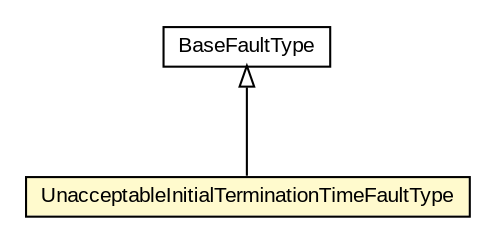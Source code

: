 #!/usr/local/bin/dot
#
# Class diagram 
# Generated by UMLGraph version R5_6-24-gf6e263 (http://www.umlgraph.org/)
#

digraph G {
	edge [fontname="arial",fontsize=10,labelfontname="arial",labelfontsize=10];
	node [fontname="arial",fontsize=10,shape=plaintext];
	nodesep=0.25;
	ranksep=0.5;
	// org.oasis_open.docs.wsn.b_2.UnacceptableInitialTerminationTimeFaultType
	c1253722 [label=<<table title="org.oasis_open.docs.wsn.b_2.UnacceptableInitialTerminationTimeFaultType" border="0" cellborder="1" cellspacing="0" cellpadding="2" port="p" bgcolor="lemonChiffon" href="./UnacceptableInitialTerminationTimeFaultType.html">
		<tr><td><table border="0" cellspacing="0" cellpadding="1">
<tr><td align="center" balign="center"> UnacceptableInitialTerminationTimeFaultType </td></tr>
		</table></td></tr>
		</table>>, URL="./UnacceptableInitialTerminationTimeFaultType.html", fontname="arial", fontcolor="black", fontsize=10.0];
	// org.oasis_open.docs.wsrf.bf_2.BaseFaultType
	c1253780 [label=<<table title="org.oasis_open.docs.wsrf.bf_2.BaseFaultType" border="0" cellborder="1" cellspacing="0" cellpadding="2" port="p" href="../../wsrf/bf_2/BaseFaultType.html">
		<tr><td><table border="0" cellspacing="0" cellpadding="1">
<tr><td align="center" balign="center"> BaseFaultType </td></tr>
		</table></td></tr>
		</table>>, URL="../../wsrf/bf_2/BaseFaultType.html", fontname="arial", fontcolor="black", fontsize=10.0];
	//org.oasis_open.docs.wsn.b_2.UnacceptableInitialTerminationTimeFaultType extends org.oasis_open.docs.wsrf.bf_2.BaseFaultType
	c1253780:p -> c1253722:p [dir=back,arrowtail=empty];
}

